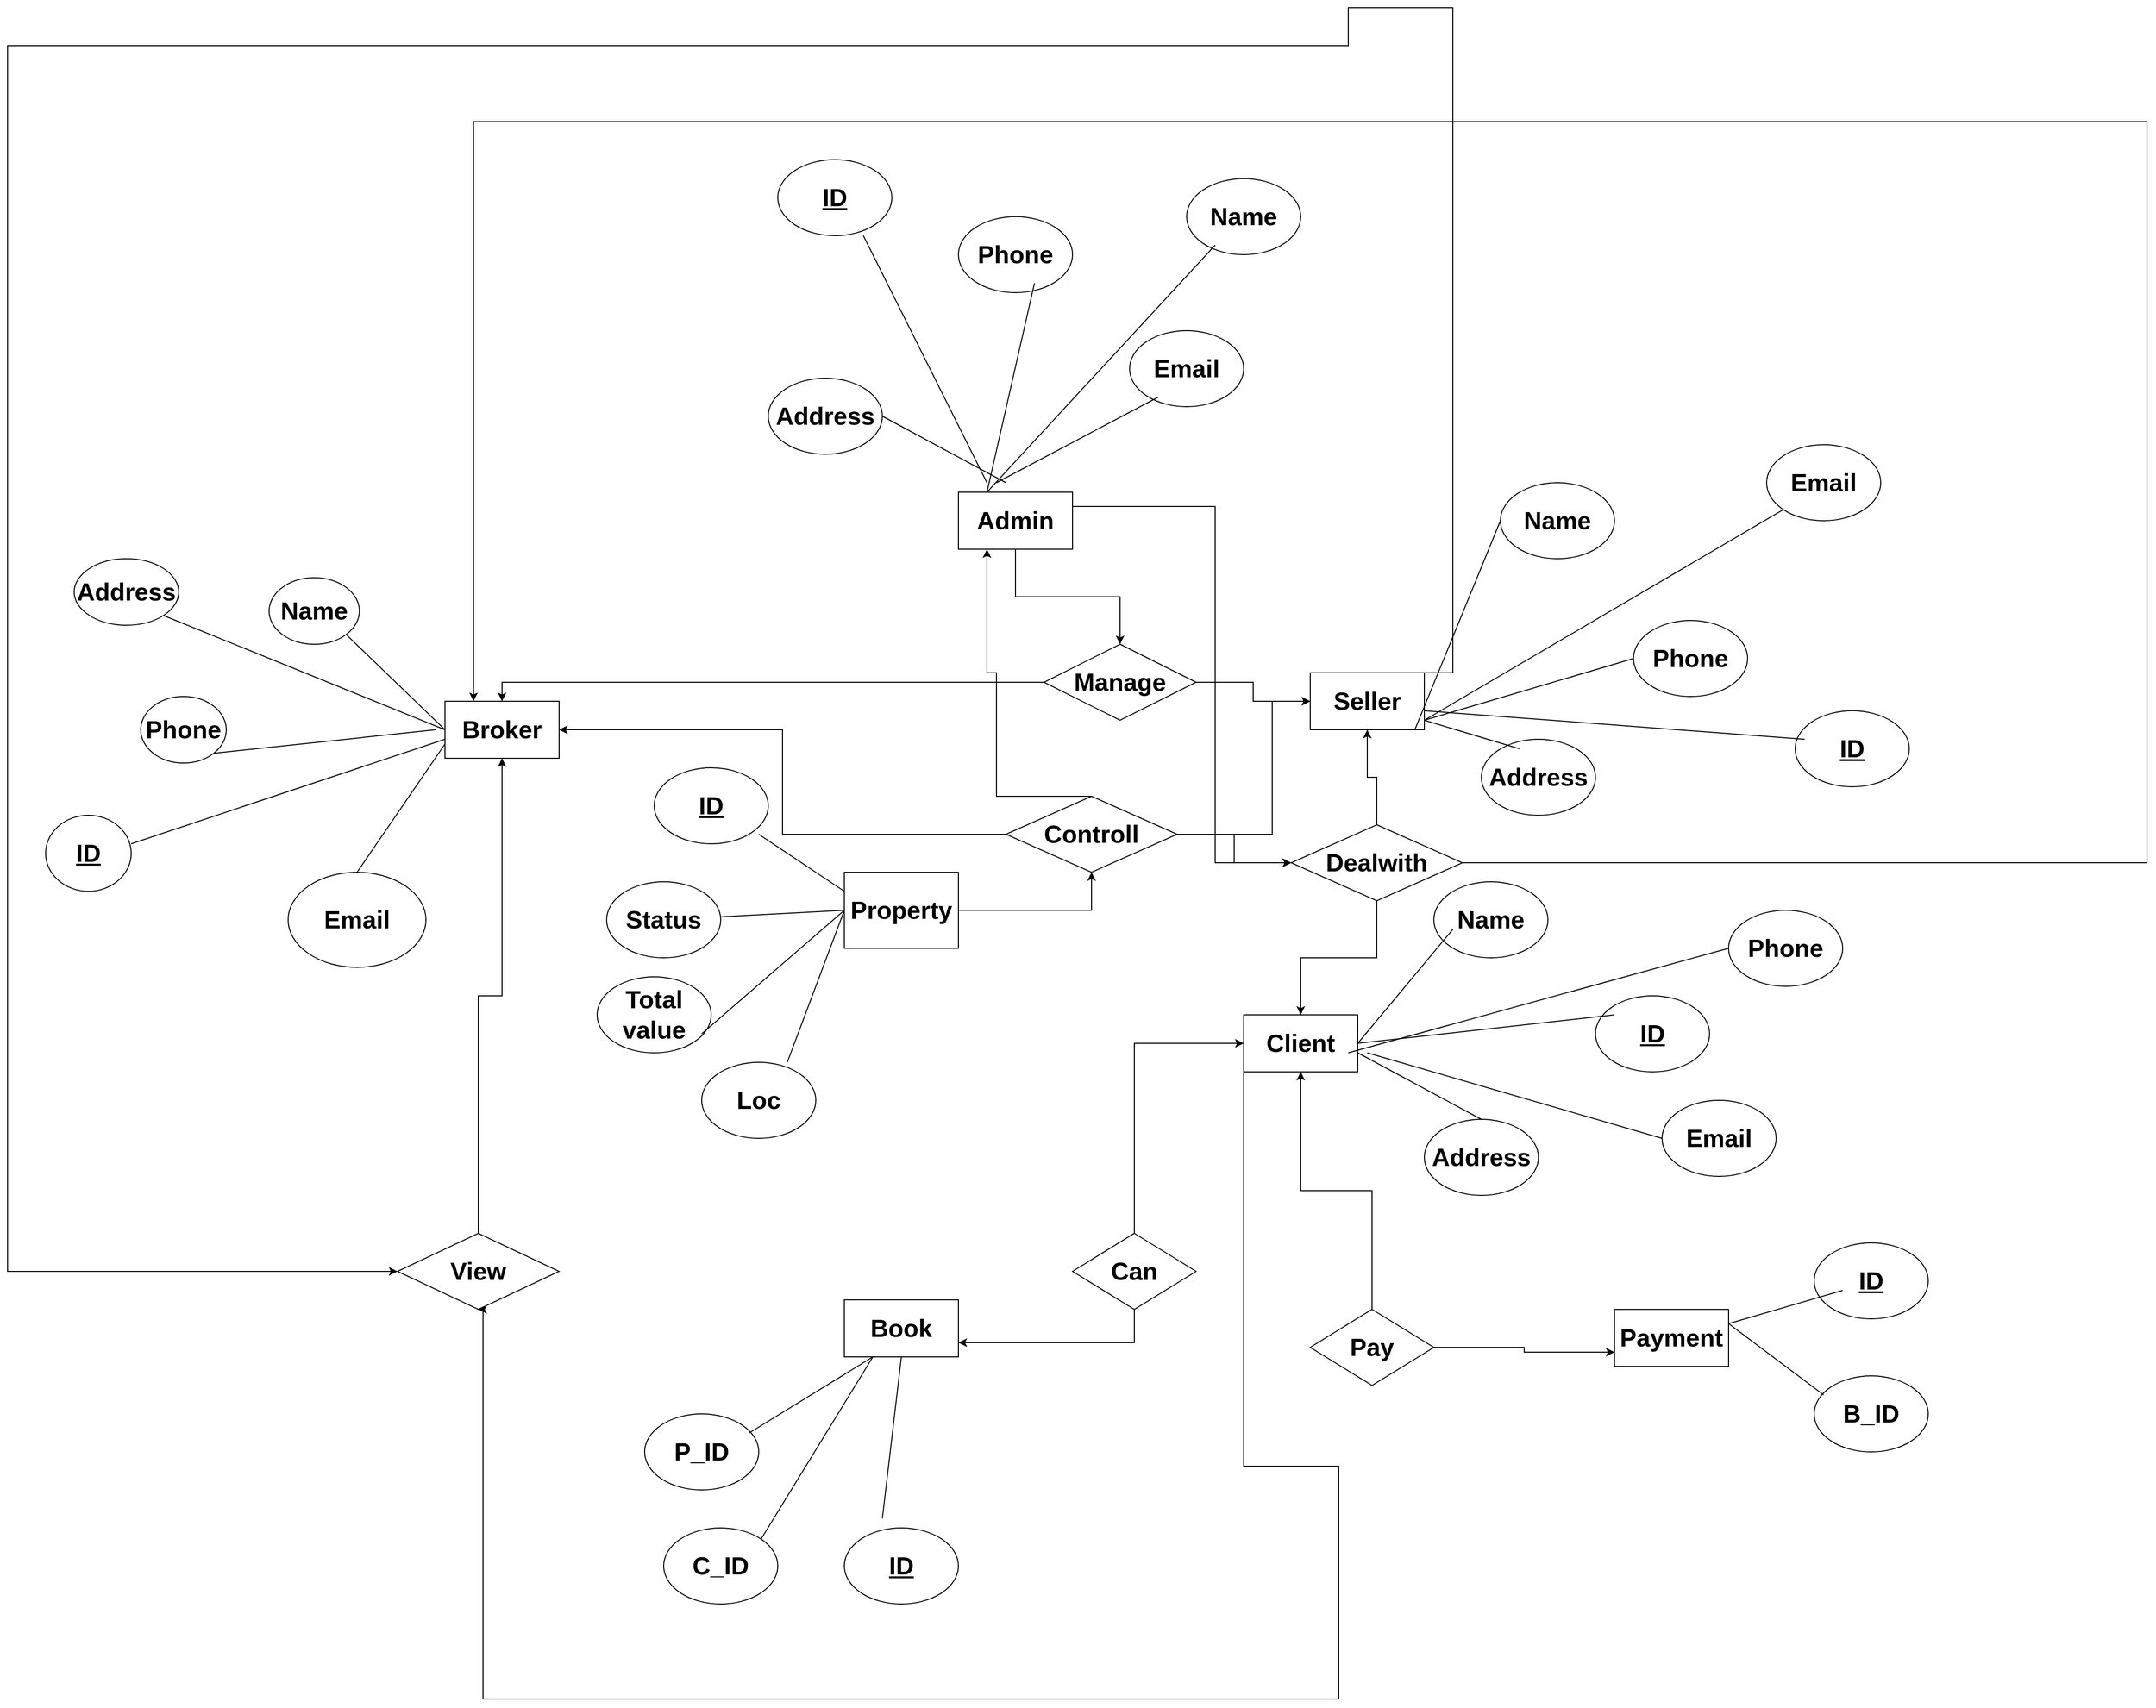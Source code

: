 <mxfile version="13.9.9" type="device"><diagram id="R2lEEEUBdFMjLlhIrx00" name="Page-1"><mxGraphModel dx="3230" dy="2220" grid="1" gridSize="10" guides="1" tooltips="1" connect="1" arrows="1" fold="1" page="1" pageScale="1" pageWidth="850" pageHeight="1100" math="0" shadow="0" extFonts="Permanent Marker^https://fonts.googleapis.com/css?family=Permanent+Marker"><root><mxCell id="0"/><mxCell id="1" parent="0"/><mxCell id="BtSfYoLDY5wEfHy3FsRP-1" value="&lt;h1 style=&quot;font-size: 26px;&quot;&gt;Broker&lt;/h1&gt;" style="rounded=0;whiteSpace=wrap;html=1;fontSize=26;" vertex="1" parent="1"><mxGeometry x="-300" y="580" width="120" height="60" as="geometry"/></mxCell><mxCell id="BtSfYoLDY5wEfHy3FsRP-138" style="edgeStyle=orthogonalEdgeStyle;rounded=0;orthogonalLoop=1;jettySize=auto;html=1;exitX=0.5;exitY=1;exitDx=0;exitDy=0;entryX=0.5;entryY=0;entryDx=0;entryDy=0;fontSize=26;" edge="1" parent="1" source="BtSfYoLDY5wEfHy3FsRP-2" target="BtSfYoLDY5wEfHy3FsRP-101"><mxGeometry relative="1" as="geometry"/></mxCell><mxCell id="BtSfYoLDY5wEfHy3FsRP-150" style="edgeStyle=orthogonalEdgeStyle;rounded=0;orthogonalLoop=1;jettySize=auto;html=1;exitX=1;exitY=0.25;exitDx=0;exitDy=0;entryX=0;entryY=0.5;entryDx=0;entryDy=0;fontSize=26;" edge="1" parent="1" source="BtSfYoLDY5wEfHy3FsRP-2" target="BtSfYoLDY5wEfHy3FsRP-118"><mxGeometry relative="1" as="geometry"><mxPoint x="570" y="770" as="targetPoint"/><Array as="points"><mxPoint x="510" y="375"/><mxPoint x="510" y="750"/></Array></mxGeometry></mxCell><mxCell id="BtSfYoLDY5wEfHy3FsRP-2" value="&lt;h1 style=&quot;font-size: 26px;&quot;&gt;Admin&lt;/h1&gt;" style="rounded=0;whiteSpace=wrap;html=1;fontSize=26;" vertex="1" parent="1"><mxGeometry x="240" y="360" width="120" height="60" as="geometry"/></mxCell><mxCell id="BtSfYoLDY5wEfHy3FsRP-157" style="edgeStyle=orthogonalEdgeStyle;rounded=0;orthogonalLoop=1;jettySize=auto;html=1;exitX=0.5;exitY=0;exitDx=0;exitDy=0;entryX=0;entryY=0.5;entryDx=0;entryDy=0;fontSize=26;" edge="1" parent="1" source="BtSfYoLDY5wEfHy3FsRP-3" target="BtSfYoLDY5wEfHy3FsRP-153"><mxGeometry relative="1" as="geometry"><mxPoint x="-820" y="1180" as="targetPoint"/><Array as="points"><mxPoint x="760" y="550"/><mxPoint x="760" y="-150"/><mxPoint x="650" y="-150"/><mxPoint x="650" y="-110"/><mxPoint x="-760" y="-110"/><mxPoint x="-760" y="1180"/></Array></mxGeometry></mxCell><mxCell id="BtSfYoLDY5wEfHy3FsRP-3" value="&lt;h1 style=&quot;font-size: 26px;&quot;&gt;Seller&lt;/h1&gt;" style="rounded=0;whiteSpace=wrap;html=1;fontSize=26;" vertex="1" parent="1"><mxGeometry x="610" y="550" width="120" height="60" as="geometry"/></mxCell><mxCell id="BtSfYoLDY5wEfHy3FsRP-4" value="&lt;h1 style=&quot;font-size: 26px;&quot;&gt;Payment&lt;/h1&gt;" style="rounded=0;whiteSpace=wrap;html=1;fontSize=26;" vertex="1" parent="1"><mxGeometry x="930" y="1220" width="120" height="60" as="geometry"/></mxCell><mxCell id="BtSfYoLDY5wEfHy3FsRP-141" style="edgeStyle=orthogonalEdgeStyle;rounded=0;orthogonalLoop=1;jettySize=auto;html=1;exitX=1;exitY=0.5;exitDx=0;exitDy=0;entryX=0.5;entryY=1;entryDx=0;entryDy=0;fontSize=26;" edge="1" parent="1" source="BtSfYoLDY5wEfHy3FsRP-5" target="BtSfYoLDY5wEfHy3FsRP-112"><mxGeometry relative="1" as="geometry"><mxPoint x="400" y="780" as="targetPoint"/></mxGeometry></mxCell><mxCell id="BtSfYoLDY5wEfHy3FsRP-5" value="&lt;h1 style=&quot;font-size: 26px;&quot;&gt;Property&lt;/h1&gt;" style="rounded=0;whiteSpace=wrap;html=1;fontSize=26;" vertex="1" parent="1"><mxGeometry x="120" y="760" width="120" height="80" as="geometry"/></mxCell><mxCell id="BtSfYoLDY5wEfHy3FsRP-6" value="&lt;h1 style=&quot;font-size: 26px;&quot;&gt;Book&lt;/h1&gt;" style="rounded=0;whiteSpace=wrap;html=1;fontSize=26;" vertex="1" parent="1"><mxGeometry x="120" y="1210" width="120" height="60" as="geometry"/></mxCell><mxCell id="BtSfYoLDY5wEfHy3FsRP-156" style="edgeStyle=orthogonalEdgeStyle;rounded=0;orthogonalLoop=1;jettySize=auto;html=1;exitX=0;exitY=1;exitDx=0;exitDy=0;entryX=0.5;entryY=1;entryDx=0;entryDy=0;fontSize=26;" edge="1" parent="1" source="BtSfYoLDY5wEfHy3FsRP-7" target="BtSfYoLDY5wEfHy3FsRP-153"><mxGeometry relative="1" as="geometry"><mxPoint x="-260" y="1810" as="targetPoint"/><Array as="points"><mxPoint x="540" y="1385"/><mxPoint x="640" y="1385"/><mxPoint x="640" y="1630"/><mxPoint x="-260" y="1630"/><mxPoint x="-260" y="1220"/></Array></mxGeometry></mxCell><mxCell id="BtSfYoLDY5wEfHy3FsRP-7" value="&lt;h1 style=&quot;font-size: 26px;&quot;&gt;Client&lt;/h1&gt;" style="rounded=0;whiteSpace=wrap;html=1;fontSize=26;" vertex="1" parent="1"><mxGeometry x="540" y="910" width="120" height="60" as="geometry"/></mxCell><mxCell id="BtSfYoLDY5wEfHy3FsRP-12" value="&lt;h1 style=&quot;font-size: 26px;&quot;&gt;Phone&lt;/h1&gt;" style="ellipse;whiteSpace=wrap;html=1;fontSize=26;" vertex="1" parent="1"><mxGeometry x="240" y="70" width="120" height="80" as="geometry"/></mxCell><mxCell id="BtSfYoLDY5wEfHy3FsRP-13" value="&lt;h1 style=&quot;font-size: 26px;&quot;&gt;Email&lt;/h1&gt;" style="ellipse;whiteSpace=wrap;html=1;fontSize=26;" vertex="1" parent="1"><mxGeometry x="420" y="190" width="120" height="80" as="geometry"/></mxCell><mxCell id="BtSfYoLDY5wEfHy3FsRP-14" value="&lt;h1 style=&quot;font-size: 26px;&quot;&gt;Address&lt;/h1&gt;" style="ellipse;whiteSpace=wrap;html=1;fontSize=26;" vertex="1" parent="1"><mxGeometry x="40" y="240" width="120" height="80" as="geometry"/></mxCell><mxCell id="BtSfYoLDY5wEfHy3FsRP-15" value="&lt;h1 style=&quot;font-size: 26px;&quot;&gt;Name&lt;/h1&gt;" style="ellipse;whiteSpace=wrap;html=1;fontSize=26;" vertex="1" parent="1"><mxGeometry x="480" y="30" width="120" height="80" as="geometry"/></mxCell><mxCell id="BtSfYoLDY5wEfHy3FsRP-18" value="&lt;h1 style=&quot;font-size: 26px;&quot;&gt;&lt;u style=&quot;font-size: 26px;&quot;&gt;ID&lt;/u&gt;&lt;/h1&gt;" style="ellipse;whiteSpace=wrap;html=1;fontSize=26;" vertex="1" parent="1"><mxGeometry x="50" y="10" width="120" height="80" as="geometry"/></mxCell><mxCell id="BtSfYoLDY5wEfHy3FsRP-19" value="&lt;h1 style=&quot;font-size: 26px;&quot;&gt;Phone&lt;/h1&gt;" style="ellipse;whiteSpace=wrap;html=1;fontSize=26;" vertex="1" parent="1"><mxGeometry x="950" y="495" width="120" height="80" as="geometry"/></mxCell><mxCell id="BtSfYoLDY5wEfHy3FsRP-20" value="&lt;h1 style=&quot;font-size: 26px;&quot;&gt;Email&lt;/h1&gt;" style="ellipse;whiteSpace=wrap;html=1;fontSize=26;" vertex="1" parent="1"><mxGeometry x="1090" y="310" width="120" height="80" as="geometry"/></mxCell><mxCell id="BtSfYoLDY5wEfHy3FsRP-21" value="&lt;h1 style=&quot;font-size: 26px;&quot;&gt;Address&lt;/h1&gt;" style="ellipse;whiteSpace=wrap;html=1;fontSize=26;" vertex="1" parent="1"><mxGeometry x="790" y="620" width="120" height="80" as="geometry"/></mxCell><mxCell id="BtSfYoLDY5wEfHy3FsRP-22" value="&lt;h1 style=&quot;font-size: 26px;&quot;&gt;Name&lt;/h1&gt;" style="ellipse;whiteSpace=wrap;html=1;fontSize=26;" vertex="1" parent="1"><mxGeometry x="810" y="350" width="120" height="80" as="geometry"/></mxCell><mxCell id="BtSfYoLDY5wEfHy3FsRP-23" value="&lt;h1 style=&quot;font-size: 26px;&quot;&gt;&lt;u style=&quot;font-size: 26px;&quot;&gt;ID&lt;/u&gt;&lt;/h1&gt;" style="ellipse;whiteSpace=wrap;html=1;fontSize=26;" vertex="1" parent="1"><mxGeometry x="1120" y="590" width="120" height="80" as="geometry"/></mxCell><mxCell id="BtSfYoLDY5wEfHy3FsRP-24" value="&lt;h1 style=&quot;font-size: 26px;&quot;&gt;Phone&lt;/h1&gt;" style="ellipse;whiteSpace=wrap;html=1;fontSize=26;" vertex="1" parent="1"><mxGeometry x="-620" y="575" width="90" height="70" as="geometry"/></mxCell><mxCell id="BtSfYoLDY5wEfHy3FsRP-25" value="&lt;h1 style=&quot;font-size: 26px;&quot;&gt;Email&lt;/h1&gt;" style="ellipse;whiteSpace=wrap;html=1;direction=south;fontSize=26;" vertex="1" parent="1"><mxGeometry x="-465" y="760" width="145" height="100" as="geometry"/></mxCell><mxCell id="BtSfYoLDY5wEfHy3FsRP-26" value="&lt;h1 style=&quot;font-size: 26px;&quot;&gt;Address&lt;/h1&gt;" style="ellipse;whiteSpace=wrap;html=1;fontSize=26;" vertex="1" parent="1"><mxGeometry x="-690" y="430" width="110" height="70" as="geometry"/></mxCell><mxCell id="BtSfYoLDY5wEfHy3FsRP-27" value="&lt;h1 style=&quot;font-size: 26px;&quot;&gt;Name&lt;/h1&gt;" style="ellipse;whiteSpace=wrap;html=1;fontSize=26;" vertex="1" parent="1"><mxGeometry x="-485" y="450" width="95" height="70" as="geometry"/></mxCell><mxCell id="BtSfYoLDY5wEfHy3FsRP-28" value="&lt;h1 style=&quot;font-size: 26px;&quot;&gt;&lt;u style=&quot;font-size: 26px;&quot;&gt;ID&lt;/u&gt;&lt;/h1&gt;" style="ellipse;whiteSpace=wrap;html=1;fontSize=26;" vertex="1" parent="1"><mxGeometry x="-720" y="700" width="90" height="80" as="geometry"/></mxCell><mxCell id="BtSfYoLDY5wEfHy3FsRP-29" value="&lt;h1 style=&quot;font-size: 26px;&quot;&gt;Phone&lt;/h1&gt;" style="ellipse;whiteSpace=wrap;html=1;fontSize=26;" vertex="1" parent="1"><mxGeometry x="1050" y="800" width="120" height="80" as="geometry"/></mxCell><mxCell id="BtSfYoLDY5wEfHy3FsRP-30" value="&lt;h1 style=&quot;font-size: 26px;&quot;&gt;Email&lt;/h1&gt;" style="ellipse;whiteSpace=wrap;html=1;fontSize=26;" vertex="1" parent="1"><mxGeometry x="980" y="1000" width="120" height="80" as="geometry"/></mxCell><mxCell id="BtSfYoLDY5wEfHy3FsRP-31" value="&lt;h1 style=&quot;font-size: 26px;&quot;&gt;Address&lt;/h1&gt;" style="ellipse;whiteSpace=wrap;html=1;fontSize=26;" vertex="1" parent="1"><mxGeometry x="730" y="1020" width="120" height="80" as="geometry"/></mxCell><mxCell id="BtSfYoLDY5wEfHy3FsRP-32" value="&lt;h1 style=&quot;font-size: 26px;&quot;&gt;Name&lt;/h1&gt;" style="ellipse;whiteSpace=wrap;html=1;fontSize=26;" vertex="1" parent="1"><mxGeometry x="740" y="770" width="120" height="80" as="geometry"/></mxCell><mxCell id="BtSfYoLDY5wEfHy3FsRP-33" value="&lt;h1 style=&quot;font-size: 26px;&quot;&gt;&lt;u style=&quot;font-size: 26px;&quot;&gt;ID&lt;/u&gt;&lt;/h1&gt;" style="ellipse;whiteSpace=wrap;html=1;fontSize=26;" vertex="1" parent="1"><mxGeometry x="910" y="890" width="120" height="80" as="geometry"/></mxCell><mxCell id="BtSfYoLDY5wEfHy3FsRP-34" value="&lt;h1 style=&quot;font-size: 26px;&quot;&gt;&lt;u style=&quot;font-size: 26px;&quot;&gt;ID&lt;/u&gt;&lt;/h1&gt;" style="ellipse;whiteSpace=wrap;html=1;fontSize=26;" vertex="1" parent="1"><mxGeometry x="120" y="1450" width="120" height="80" as="geometry"/></mxCell><mxCell id="BtSfYoLDY5wEfHy3FsRP-35" value="&lt;h1 style=&quot;font-size: 26px;&quot;&gt;P_ID&lt;/h1&gt;" style="ellipse;whiteSpace=wrap;html=1;fontSize=26;" vertex="1" parent="1"><mxGeometry x="-90" y="1330" width="120" height="80" as="geometry"/></mxCell><mxCell id="BtSfYoLDY5wEfHy3FsRP-36" value="&lt;h1 style=&quot;font-size: 26px;&quot;&gt;C_ID&lt;/h1&gt;" style="ellipse;whiteSpace=wrap;html=1;fontSize=26;" vertex="1" parent="1"><mxGeometry x="-70" y="1450" width="120" height="80" as="geometry"/></mxCell><mxCell id="BtSfYoLDY5wEfHy3FsRP-37" value="&lt;h1 style=&quot;font-size: 26px;&quot;&gt;&lt;u style=&quot;font-size: 26px;&quot;&gt;ID&lt;/u&gt;&lt;/h1&gt;" style="ellipse;whiteSpace=wrap;html=1;fontSize=26;" vertex="1" parent="1"><mxGeometry x="-80" y="650" width="120" height="80" as="geometry"/></mxCell><mxCell id="BtSfYoLDY5wEfHy3FsRP-38" value="&lt;h1 style=&quot;font-size: 26px;&quot;&gt;Loc&lt;/h1&gt;" style="ellipse;whiteSpace=wrap;html=1;fontSize=26;" vertex="1" parent="1"><mxGeometry x="-30" y="960" width="120" height="80" as="geometry"/></mxCell><mxCell id="BtSfYoLDY5wEfHy3FsRP-39" value="&lt;h1 style=&quot;font-size: 26px;&quot;&gt;Total value&lt;/h1&gt;" style="ellipse;whiteSpace=wrap;html=1;fontSize=26;" vertex="1" parent="1"><mxGeometry x="-140" y="870" width="120" height="80" as="geometry"/></mxCell><mxCell id="BtSfYoLDY5wEfHy3FsRP-40" value="&lt;h1 style=&quot;font-size: 26px;&quot;&gt;Status&lt;/h1&gt;" style="ellipse;whiteSpace=wrap;html=1;fontSize=26;" vertex="1" parent="1"><mxGeometry x="-130" y="770" width="120" height="80" as="geometry"/></mxCell><mxCell id="BtSfYoLDY5wEfHy3FsRP-41" value="&lt;h1 style=&quot;font-size: 26px;&quot;&gt;&lt;u style=&quot;font-size: 26px;&quot;&gt;ID&lt;/u&gt;&lt;/h1&gt;" style="ellipse;whiteSpace=wrap;html=1;fontSize=26;" vertex="1" parent="1"><mxGeometry x="1140" y="1150" width="120" height="80" as="geometry"/></mxCell><mxCell id="BtSfYoLDY5wEfHy3FsRP-42" value="&lt;h1 style=&quot;font-size: 26px;&quot;&gt;B_ID&lt;/h1&gt;" style="ellipse;whiteSpace=wrap;html=1;fontSize=26;" vertex="1" parent="1"><mxGeometry x="1140" y="1290" width="120" height="80" as="geometry"/></mxCell><mxCell id="BtSfYoLDY5wEfHy3FsRP-58" value="" style="endArrow=none;html=1;exitX=1;exitY=0.5;exitDx=0;exitDy=0;fontSize=26;" edge="1" parent="1" source="BtSfYoLDY5wEfHy3FsRP-7"><mxGeometry width="50" height="50" relative="1" as="geometry"><mxPoint x="740" y="850" as="sourcePoint"/><mxPoint x="760" y="820" as="targetPoint"/></mxGeometry></mxCell><mxCell id="BtSfYoLDY5wEfHy3FsRP-59" value="" style="endArrow=none;html=1;entryX=0;entryY=0.5;entryDx=0;entryDy=0;fontSize=26;" edge="1" parent="1" target="BtSfYoLDY5wEfHy3FsRP-29"><mxGeometry width="50" height="50" relative="1" as="geometry"><mxPoint x="650" y="950" as="sourcePoint"/><mxPoint x="1050" y="800" as="targetPoint"/></mxGeometry></mxCell><mxCell id="BtSfYoLDY5wEfHy3FsRP-60" value="" style="endArrow=none;html=1;fontSize=26;" edge="1" parent="1"><mxGeometry width="50" height="50" relative="1" as="geometry"><mxPoint x="660" y="940" as="sourcePoint"/><mxPoint x="930" y="910" as="targetPoint"/></mxGeometry></mxCell><mxCell id="BtSfYoLDY5wEfHy3FsRP-61" value="" style="endArrow=none;html=1;entryX=0.5;entryY=0;entryDx=0;entryDy=0;fontSize=26;" edge="1" parent="1" target="BtSfYoLDY5wEfHy3FsRP-31"><mxGeometry width="50" height="50" relative="1" as="geometry"><mxPoint x="660" y="950" as="sourcePoint"/><mxPoint x="780" y="1010" as="targetPoint"/></mxGeometry></mxCell><mxCell id="BtSfYoLDY5wEfHy3FsRP-62" value="" style="endArrow=none;html=1;fontSize=26;" edge="1" parent="1"><mxGeometry width="50" height="50" relative="1" as="geometry"><mxPoint x="670" y="950" as="sourcePoint"/><mxPoint x="980" y="1040" as="targetPoint"/></mxGeometry></mxCell><mxCell id="BtSfYoLDY5wEfHy3FsRP-65" value="" style="endArrow=none;html=1;fontSize=26;" edge="1" parent="1"><mxGeometry width="50" height="50" relative="1" as="geometry"><mxPoint x="270" y="350" as="sourcePoint"/><mxPoint x="140" y="90" as="targetPoint"/></mxGeometry></mxCell><mxCell id="BtSfYoLDY5wEfHy3FsRP-66" value="" style="endArrow=none;html=1;exitX=1;exitY=0.5;exitDx=0;exitDy=0;fontSize=26;" edge="1" parent="1" source="BtSfYoLDY5wEfHy3FsRP-14"><mxGeometry width="50" height="50" relative="1" as="geometry"><mxPoint x="160" y="310" as="sourcePoint"/><mxPoint x="290" y="350" as="targetPoint"/><Array as="points"/></mxGeometry></mxCell><mxCell id="BtSfYoLDY5wEfHy3FsRP-67" value="" style="endArrow=none;html=1;exitX=0.25;exitY=0;exitDx=0;exitDy=0;fontSize=26;" edge="1" parent="1" source="BtSfYoLDY5wEfHy3FsRP-2"><mxGeometry width="50" height="50" relative="1" as="geometry"><mxPoint x="270" y="190" as="sourcePoint"/><mxPoint x="320" y="140" as="targetPoint"/></mxGeometry></mxCell><mxCell id="BtSfYoLDY5wEfHy3FsRP-68" value="" style="endArrow=none;html=1;fontSize=26;" edge="1" parent="1"><mxGeometry width="50" height="50" relative="1" as="geometry"><mxPoint x="270" y="360" as="sourcePoint"/><mxPoint x="510" y="100" as="targetPoint"/></mxGeometry></mxCell><mxCell id="BtSfYoLDY5wEfHy3FsRP-69" value="" style="endArrow=none;html=1;fontSize=26;" edge="1" parent="1"><mxGeometry width="50" height="50" relative="1" as="geometry"><mxPoint x="280" y="350" as="sourcePoint"/><mxPoint x="450" y="260" as="targetPoint"/></mxGeometry></mxCell><mxCell id="BtSfYoLDY5wEfHy3FsRP-71" value="" style="endArrow=none;html=1;exitX=1;exitY=1;exitDx=0;exitDy=0;fontSize=26;" edge="1" parent="1" source="BtSfYoLDY5wEfHy3FsRP-24"><mxGeometry width="50" height="50" relative="1" as="geometry"><mxPoint x="-510" y="630" as="sourcePoint"/><mxPoint x="-310" y="610" as="targetPoint"/></mxGeometry></mxCell><mxCell id="BtSfYoLDY5wEfHy3FsRP-73" value="" style="endArrow=none;html=1;entryX=1;entryY=1;entryDx=0;entryDy=0;exitX=0;exitY=0.5;exitDx=0;exitDy=0;fontSize=26;" edge="1" parent="1" source="BtSfYoLDY5wEfHy3FsRP-1" target="BtSfYoLDY5wEfHy3FsRP-27"><mxGeometry width="50" height="50" relative="1" as="geometry"><mxPoint x="-410" y="560" as="sourcePoint"/><mxPoint x="-360" y="510" as="targetPoint"/></mxGeometry></mxCell><mxCell id="BtSfYoLDY5wEfHy3FsRP-75" value="" style="endArrow=none;html=1;entryX=0;entryY=0.75;entryDx=0;entryDy=0;exitX=0;exitY=0.5;exitDx=0;exitDy=0;fontSize=26;" edge="1" parent="1" source="BtSfYoLDY5wEfHy3FsRP-25" target="BtSfYoLDY5wEfHy3FsRP-1"><mxGeometry width="50" height="50" relative="1" as="geometry"><mxPoint x="-390" y="730" as="sourcePoint"/><mxPoint x="-340" y="680" as="targetPoint"/></mxGeometry></mxCell><mxCell id="BtSfYoLDY5wEfHy3FsRP-76" value="" style="endArrow=none;html=1;fontSize=26;" edge="1" parent="1"><mxGeometry width="50" height="50" relative="1" as="geometry"><mxPoint x="-630" y="730" as="sourcePoint"/><mxPoint x="-300" y="620" as="targetPoint"/></mxGeometry></mxCell><mxCell id="BtSfYoLDY5wEfHy3FsRP-79" value="" style="endArrow=none;html=1;entryX=0;entryY=0.5;entryDx=0;entryDy=0;exitX=1;exitY=1;exitDx=0;exitDy=0;fontSize=26;" edge="1" parent="1" source="BtSfYoLDY5wEfHy3FsRP-26" target="BtSfYoLDY5wEfHy3FsRP-1"><mxGeometry width="50" height="50" relative="1" as="geometry"><mxPoint x="-600" y="530" as="sourcePoint"/><mxPoint x="-550" y="480" as="targetPoint"/></mxGeometry></mxCell><mxCell id="BtSfYoLDY5wEfHy3FsRP-80" value="" style="endArrow=none;html=1;entryX=0;entryY=0.5;entryDx=0;entryDy=0;fontSize=26;" edge="1" parent="1" target="BtSfYoLDY5wEfHy3FsRP-19"><mxGeometry width="50" height="50" relative="1" as="geometry"><mxPoint x="730" y="600" as="sourcePoint"/><mxPoint x="770" y="570" as="targetPoint"/></mxGeometry></mxCell><mxCell id="BtSfYoLDY5wEfHy3FsRP-81" value="" style="endArrow=none;html=1;entryX=0;entryY=0.5;entryDx=0;entryDy=0;fontSize=26;" edge="1" parent="1" target="BtSfYoLDY5wEfHy3FsRP-22"><mxGeometry width="50" height="50" relative="1" as="geometry"><mxPoint x="720" y="610" as="sourcePoint"/><mxPoint x="770" y="560" as="targetPoint"/></mxGeometry></mxCell><mxCell id="BtSfYoLDY5wEfHy3FsRP-82" value="" style="endArrow=none;html=1;entryX=0;entryY=1;entryDx=0;entryDy=0;fontSize=26;" edge="1" parent="1" target="BtSfYoLDY5wEfHy3FsRP-20"><mxGeometry width="50" height="50" relative="1" as="geometry"><mxPoint x="730" y="600" as="sourcePoint"/><mxPoint x="800" y="570" as="targetPoint"/></mxGeometry></mxCell><mxCell id="BtSfYoLDY5wEfHy3FsRP-83" value="" style="endArrow=none;html=1;fontSize=26;" edge="1" parent="1"><mxGeometry width="50" height="50" relative="1" as="geometry"><mxPoint x="730" y="600" as="sourcePoint"/><mxPoint x="830" y="630" as="targetPoint"/></mxGeometry></mxCell><mxCell id="BtSfYoLDY5wEfHy3FsRP-84" value="" style="endArrow=none;html=1;fontSize=26;" edge="1" parent="1"><mxGeometry width="50" height="50" relative="1" as="geometry"><mxPoint x="730" y="590" as="sourcePoint"/><mxPoint x="1130" y="620" as="targetPoint"/></mxGeometry></mxCell><mxCell id="BtSfYoLDY5wEfHy3FsRP-86" value="" style="endArrow=none;html=1;exitX=1;exitY=0.25;exitDx=0;exitDy=0;fontSize=26;" edge="1" parent="1" source="BtSfYoLDY5wEfHy3FsRP-4"><mxGeometry width="50" height="50" relative="1" as="geometry"><mxPoint x="1120" y="1250" as="sourcePoint"/><mxPoint x="1170" y="1200" as="targetPoint"/></mxGeometry></mxCell><mxCell id="BtSfYoLDY5wEfHy3FsRP-87" value="" style="endArrow=none;html=1;exitX=1;exitY=0.25;exitDx=0;exitDy=0;fontSize=26;" edge="1" parent="1" source="BtSfYoLDY5wEfHy3FsRP-4"><mxGeometry width="50" height="50" relative="1" as="geometry"><mxPoint x="1100" y="1360" as="sourcePoint"/><mxPoint x="1150" y="1310" as="targetPoint"/></mxGeometry></mxCell><mxCell id="BtSfYoLDY5wEfHy3FsRP-88" value="" style="endArrow=none;html=1;entryX=0.5;entryY=1;entryDx=0;entryDy=0;fontSize=26;" edge="1" parent="1" target="BtSfYoLDY5wEfHy3FsRP-6"><mxGeometry width="50" height="50" relative="1" as="geometry"><mxPoint x="160" y="1440" as="sourcePoint"/><mxPoint x="160" y="1290" as="targetPoint"/></mxGeometry></mxCell><mxCell id="BtSfYoLDY5wEfHy3FsRP-89" value="" style="endArrow=none;html=1;entryX=0.25;entryY=1;entryDx=0;entryDy=0;fontSize=26;" edge="1" parent="1" target="BtSfYoLDY5wEfHy3FsRP-6"><mxGeometry width="50" height="50" relative="1" as="geometry"><mxPoint x="20" y="1350" as="sourcePoint"/><mxPoint x="60" y="1320" as="targetPoint"/></mxGeometry></mxCell><mxCell id="BtSfYoLDY5wEfHy3FsRP-90" value="" style="endArrow=none;html=1;exitX=1;exitY=0;exitDx=0;exitDy=0;entryX=0.25;entryY=1;entryDx=0;entryDy=0;fontSize=26;" edge="1" parent="1" source="BtSfYoLDY5wEfHy3FsRP-36" target="BtSfYoLDY5wEfHy3FsRP-6"><mxGeometry width="50" height="50" relative="1" as="geometry"><mxPoint x="150" y="1320" as="sourcePoint"/><mxPoint x="200" y="1270" as="targetPoint"/></mxGeometry></mxCell><mxCell id="BtSfYoLDY5wEfHy3FsRP-92" value="" style="endArrow=none;html=1;entryX=0;entryY=0.25;entryDx=0;entryDy=0;exitX=0.917;exitY=0.875;exitDx=0;exitDy=0;exitPerimeter=0;fontSize=26;" edge="1" parent="1" source="BtSfYoLDY5wEfHy3FsRP-37" target="BtSfYoLDY5wEfHy3FsRP-5"><mxGeometry width="50" height="50" relative="1" as="geometry"><mxPoint x="20" y="740" as="sourcePoint"/><mxPoint x="70" y="690" as="targetPoint"/></mxGeometry></mxCell><mxCell id="BtSfYoLDY5wEfHy3FsRP-94" value="" style="endArrow=none;html=1;entryX=0;entryY=0.5;entryDx=0;entryDy=0;fontSize=26;" edge="1" parent="1" target="BtSfYoLDY5wEfHy3FsRP-5"><mxGeometry width="50" height="50" relative="1" as="geometry"><mxPoint x="60" y="960" as="sourcePoint"/><mxPoint x="110" y="910" as="targetPoint"/></mxGeometry></mxCell><mxCell id="BtSfYoLDY5wEfHy3FsRP-98" value="" style="endArrow=none;html=1;entryX=0;entryY=0.5;entryDx=0;entryDy=0;fontSize=26;" edge="1" parent="1" source="BtSfYoLDY5wEfHy3FsRP-40" target="BtSfYoLDY5wEfHy3FsRP-5"><mxGeometry width="50" height="50" relative="1" as="geometry"><mxPoint x="-10" y="860" as="sourcePoint"/><mxPoint x="60.711" y="810" as="targetPoint"/></mxGeometry></mxCell><mxCell id="BtSfYoLDY5wEfHy3FsRP-100" value="" style="endArrow=none;html=1;fontSize=26;" edge="1" parent="1"><mxGeometry width="50" height="50" relative="1" as="geometry"><mxPoint x="-30" y="930" as="sourcePoint"/><mxPoint x="120" y="800" as="targetPoint"/></mxGeometry></mxCell><mxCell id="BtSfYoLDY5wEfHy3FsRP-106" style="edgeStyle=orthogonalEdgeStyle;rounded=0;orthogonalLoop=1;jettySize=auto;html=1;exitX=0;exitY=0.5;exitDx=0;exitDy=0;entryX=0.5;entryY=0;entryDx=0;entryDy=0;fontSize=26;" edge="1" parent="1" source="BtSfYoLDY5wEfHy3FsRP-101" target="BtSfYoLDY5wEfHy3FsRP-1"><mxGeometry relative="1" as="geometry"/></mxCell><mxCell id="BtSfYoLDY5wEfHy3FsRP-139" style="edgeStyle=orthogonalEdgeStyle;rounded=0;orthogonalLoop=1;jettySize=auto;html=1;exitX=1;exitY=0.5;exitDx=0;exitDy=0;entryX=0;entryY=0.5;entryDx=0;entryDy=0;fontSize=26;" edge="1" parent="1" source="BtSfYoLDY5wEfHy3FsRP-101" target="BtSfYoLDY5wEfHy3FsRP-3"><mxGeometry relative="1" as="geometry"/></mxCell><mxCell id="BtSfYoLDY5wEfHy3FsRP-101" value="&lt;h1 style=&quot;font-size: 26px;&quot;&gt;Manage&lt;/h1&gt;" style="rhombus;whiteSpace=wrap;html=1;fontSize=26;" vertex="1" parent="1"><mxGeometry x="330" y="520" width="160" height="80" as="geometry"/></mxCell><mxCell id="BtSfYoLDY5wEfHy3FsRP-113" style="edgeStyle=orthogonalEdgeStyle;rounded=0;orthogonalLoop=1;jettySize=auto;html=1;exitX=0;exitY=0.5;exitDx=0;exitDy=0;entryX=1;entryY=0.5;entryDx=0;entryDy=0;fontSize=26;" edge="1" parent="1" source="BtSfYoLDY5wEfHy3FsRP-112" target="BtSfYoLDY5wEfHy3FsRP-1"><mxGeometry relative="1" as="geometry"/></mxCell><mxCell id="BtSfYoLDY5wEfHy3FsRP-143" style="edgeStyle=orthogonalEdgeStyle;rounded=0;orthogonalLoop=1;jettySize=auto;html=1;exitX=1;exitY=0.5;exitDx=0;exitDy=0;entryX=0;entryY=0.5;entryDx=0;entryDy=0;fontSize=26;" edge="1" parent="1" source="BtSfYoLDY5wEfHy3FsRP-112" target="BtSfYoLDY5wEfHy3FsRP-3"><mxGeometry relative="1" as="geometry"><Array as="points"><mxPoint x="570" y="720"/><mxPoint x="570" y="580"/></Array></mxGeometry></mxCell><mxCell id="BtSfYoLDY5wEfHy3FsRP-145" style="edgeStyle=orthogonalEdgeStyle;rounded=0;orthogonalLoop=1;jettySize=auto;html=1;exitX=0.5;exitY=0;exitDx=0;exitDy=0;entryX=0.25;entryY=1;entryDx=0;entryDy=0;fontSize=26;" edge="1" parent="1" source="BtSfYoLDY5wEfHy3FsRP-112" target="BtSfYoLDY5wEfHy3FsRP-2"><mxGeometry relative="1" as="geometry"><mxPoint x="250" y="670" as="targetPoint"/><Array as="points"><mxPoint x="280" y="680"/><mxPoint x="280" y="550"/><mxPoint x="270" y="550"/></Array></mxGeometry></mxCell><mxCell id="BtSfYoLDY5wEfHy3FsRP-151" value="" style="edgeStyle=orthogonalEdgeStyle;rounded=0;orthogonalLoop=1;jettySize=auto;html=1;fontSize=26;" edge="1" parent="1" source="BtSfYoLDY5wEfHy3FsRP-112" target="BtSfYoLDY5wEfHy3FsRP-118"><mxGeometry relative="1" as="geometry"/></mxCell><mxCell id="BtSfYoLDY5wEfHy3FsRP-152" value="" style="edgeStyle=orthogonalEdgeStyle;rounded=0;orthogonalLoop=1;jettySize=auto;html=1;fontSize=26;" edge="1" parent="1" source="BtSfYoLDY5wEfHy3FsRP-112" target="BtSfYoLDY5wEfHy3FsRP-118"><mxGeometry relative="1" as="geometry"/></mxCell><mxCell id="BtSfYoLDY5wEfHy3FsRP-112" value="&lt;h1 style=&quot;font-size: 26px;&quot;&gt;Controll&lt;/h1&gt;" style="rhombus;whiteSpace=wrap;html=1;fontSize=26;" vertex="1" parent="1"><mxGeometry x="290" y="680" width="180" height="80" as="geometry"/></mxCell><mxCell id="BtSfYoLDY5wEfHy3FsRP-119" style="edgeStyle=orthogonalEdgeStyle;rounded=0;orthogonalLoop=1;jettySize=auto;html=1;exitX=0.5;exitY=1;exitDx=0;exitDy=0;entryX=0.5;entryY=0;entryDx=0;entryDy=0;fontSize=26;" edge="1" parent="1" source="BtSfYoLDY5wEfHy3FsRP-118" target="BtSfYoLDY5wEfHy3FsRP-7"><mxGeometry relative="1" as="geometry"/></mxCell><mxCell id="BtSfYoLDY5wEfHy3FsRP-120" style="edgeStyle=orthogonalEdgeStyle;rounded=0;orthogonalLoop=1;jettySize=auto;html=1;exitX=0.5;exitY=0;exitDx=0;exitDy=0;entryX=0.5;entryY=1;entryDx=0;entryDy=0;fontSize=26;" edge="1" parent="1" source="BtSfYoLDY5wEfHy3FsRP-118" target="BtSfYoLDY5wEfHy3FsRP-3"><mxGeometry relative="1" as="geometry"/></mxCell><mxCell id="BtSfYoLDY5wEfHy3FsRP-147" style="edgeStyle=orthogonalEdgeStyle;rounded=0;orthogonalLoop=1;jettySize=auto;html=1;exitX=1;exitY=0.5;exitDx=0;exitDy=0;entryX=0.25;entryY=0;entryDx=0;entryDy=0;fontSize=26;" edge="1" parent="1" source="BtSfYoLDY5wEfHy3FsRP-118" target="BtSfYoLDY5wEfHy3FsRP-1"><mxGeometry relative="1" as="geometry"><mxPoint x="220" y="-400" as="targetPoint"/><Array as="points"><mxPoint x="1490" y="750"/><mxPoint x="1490" y="-30"/><mxPoint x="-270" y="-30"/></Array></mxGeometry></mxCell><mxCell id="BtSfYoLDY5wEfHy3FsRP-118" value="&lt;h1 style=&quot;font-size: 26px;&quot;&gt;Dealwith&lt;/h1&gt;" style="rhombus;whiteSpace=wrap;html=1;fontSize=26;" vertex="1" parent="1"><mxGeometry x="590" y="710" width="180" height="80" as="geometry"/></mxCell><mxCell id="BtSfYoLDY5wEfHy3FsRP-125" style="edgeStyle=orthogonalEdgeStyle;rounded=0;orthogonalLoop=1;jettySize=auto;html=1;exitX=0.5;exitY=0;exitDx=0;exitDy=0;entryX=0.5;entryY=1;entryDx=0;entryDy=0;fontSize=26;" edge="1" parent="1" source="BtSfYoLDY5wEfHy3FsRP-121" target="BtSfYoLDY5wEfHy3FsRP-7"><mxGeometry relative="1" as="geometry"/></mxCell><mxCell id="BtSfYoLDY5wEfHy3FsRP-126" style="edgeStyle=orthogonalEdgeStyle;rounded=0;orthogonalLoop=1;jettySize=auto;html=1;exitX=1;exitY=0.5;exitDx=0;exitDy=0;entryX=0;entryY=0.75;entryDx=0;entryDy=0;fontSize=26;" edge="1" parent="1" source="BtSfYoLDY5wEfHy3FsRP-121" target="BtSfYoLDY5wEfHy3FsRP-4"><mxGeometry relative="1" as="geometry"/></mxCell><mxCell id="BtSfYoLDY5wEfHy3FsRP-121" value="&lt;h1 style=&quot;font-size: 26px;&quot;&gt;Pay&lt;/h1&gt;" style="rhombus;whiteSpace=wrap;html=1;fontSize=26;" vertex="1" parent="1"><mxGeometry x="610" y="1220" width="130" height="80" as="geometry"/></mxCell><mxCell id="BtSfYoLDY5wEfHy3FsRP-128" style="edgeStyle=orthogonalEdgeStyle;rounded=0;orthogonalLoop=1;jettySize=auto;html=1;exitX=0.5;exitY=0;exitDx=0;exitDy=0;entryX=0;entryY=0.5;entryDx=0;entryDy=0;fontSize=26;" edge="1" parent="1" source="BtSfYoLDY5wEfHy3FsRP-127" target="BtSfYoLDY5wEfHy3FsRP-7"><mxGeometry relative="1" as="geometry"/></mxCell><mxCell id="BtSfYoLDY5wEfHy3FsRP-129" style="edgeStyle=orthogonalEdgeStyle;rounded=0;orthogonalLoop=1;jettySize=auto;html=1;exitX=0.5;exitY=1;exitDx=0;exitDy=0;entryX=1;entryY=0.75;entryDx=0;entryDy=0;fontSize=26;" edge="1" parent="1" source="BtSfYoLDY5wEfHy3FsRP-127" target="BtSfYoLDY5wEfHy3FsRP-6"><mxGeometry relative="1" as="geometry"/></mxCell><mxCell id="BtSfYoLDY5wEfHy3FsRP-127" value="&lt;h1 style=&quot;font-size: 26px;&quot;&gt;Can&lt;/h1&gt;" style="rhombus;whiteSpace=wrap;html=1;fontSize=26;" vertex="1" parent="1"><mxGeometry x="360" y="1140" width="130" height="80" as="geometry"/></mxCell><mxCell id="BtSfYoLDY5wEfHy3FsRP-154" style="edgeStyle=orthogonalEdgeStyle;rounded=0;orthogonalLoop=1;jettySize=auto;html=1;exitX=0.5;exitY=0;exitDx=0;exitDy=0;entryX=0.5;entryY=1;entryDx=0;entryDy=0;fontSize=26;" edge="1" parent="1" source="BtSfYoLDY5wEfHy3FsRP-153" target="BtSfYoLDY5wEfHy3FsRP-1"><mxGeometry relative="1" as="geometry"/></mxCell><mxCell id="BtSfYoLDY5wEfHy3FsRP-153" value="&lt;h1 style=&quot;font-size: 26px;&quot;&gt;View&lt;/h1&gt;" style="rhombus;whiteSpace=wrap;html=1;fontSize=26;" vertex="1" parent="1"><mxGeometry x="-350" y="1140" width="170" height="80" as="geometry"/></mxCell></root></mxGraphModel></diagram></mxfile>